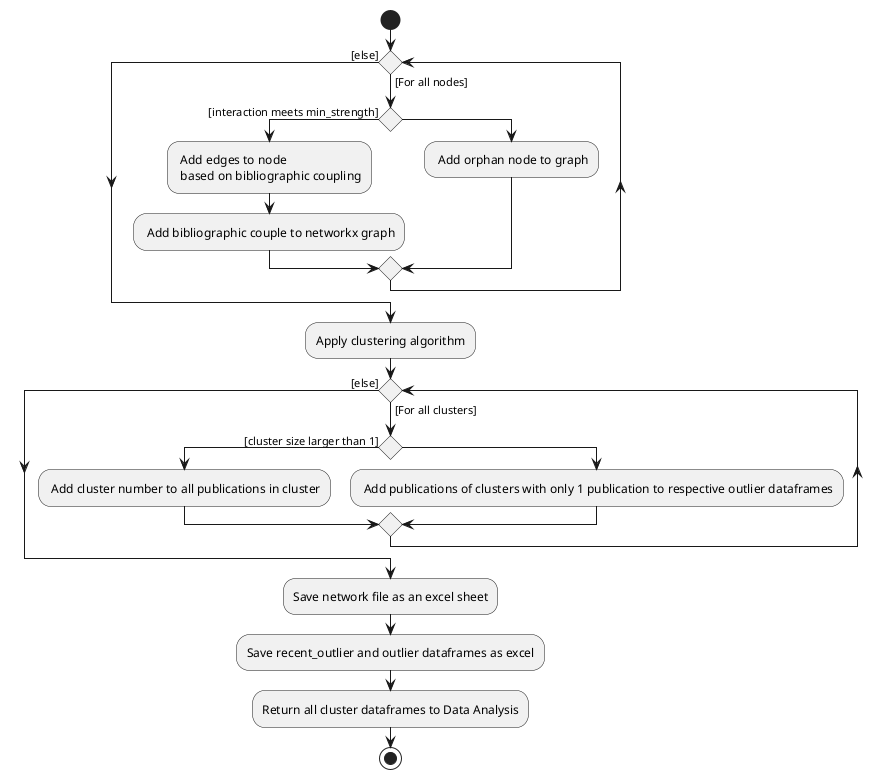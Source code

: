 @startuml

start

while() is ([For all nodes])
    if() then ([interaction meets min_strength])
    : Add edges to node \n based on bibliographic coupling;
    : Add bibliographic couple to networkx graph;
    else 
    : Add orphan node to graph;
    endif

endwhile ([else])
:Apply clustering algorithm;

while() is ([For all clusters])
    if() then ([cluster size larger than 1])
    : Add cluster number to all publications in cluster;

    else
    : Add publications of clusters with only 1 publication to respective outlier dataframes;
    endif

endwhile([else])

:Save network file as an excel sheet;
:Save recent_outlier and outlier dataframes as excel;
:Return all cluster dataframes to Data Analysis;

stop

@enduml
